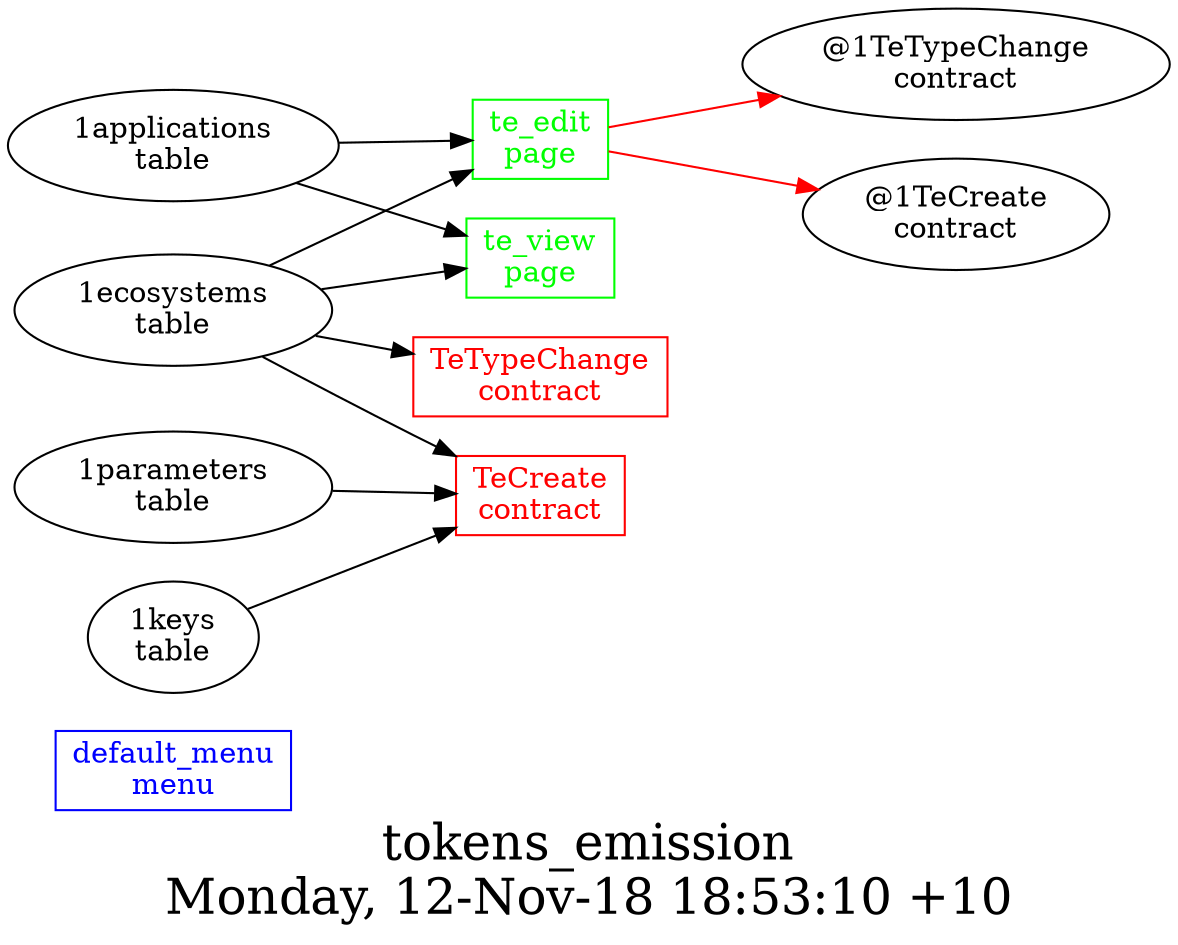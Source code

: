 digraph G {
fontsize="24";
label="tokens_emission\nMonday, 12-Nov-18 18:53:10 +10";
nojustify=true;
ordering=out;
rankdir=LR;
size="30";
"default_menu\nmenu" [color=blue, fontcolor=blue, group=menus, shape=record];
"te_edit\npage" -> "@1TeTypeChange\ncontract"  [ color=red ]
"te_edit\npage" -> "@1TeCreate\ncontract"  [ color=red ]
"1applications\ntable" -> "te_edit\npage"
"1ecosystems\ntable" -> "te_edit\npage"
"te_edit\npage" [color=green, fontcolor=green, group=pages, shape=record];
"1applications\ntable" -> "te_view\npage"
"1ecosystems\ntable" -> "te_view\npage"
"te_view\npage" [color=green, fontcolor=green, group=pages, shape=record];
"1parameters\ntable" -> "TeCreate\ncontract"
"1ecosystems\ntable" -> "TeCreate\ncontract"
"1keys\ntable" -> "TeCreate\ncontract"
"TeCreate\ncontract" [color=red, fontcolor=red, group=contracts, shape=record];
"1ecosystems\ntable" -> "TeTypeChange\ncontract"
"TeTypeChange\ncontract" [color=red, fontcolor=red, group=contracts, shape=record];
}
